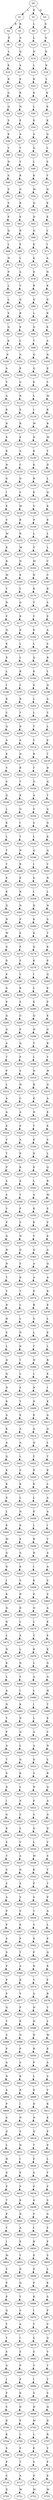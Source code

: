 strict digraph  {
	S0 -> S1 [ label = L ];
	S0 -> S2 [ label = E ];
	S0 -> S3 [ label = Q ];
	S1 -> S4 [ label = R ];
	S1 -> S5 [ label = K ];
	S2 -> S6 [ label = L ];
	S3 -> S7 [ label = E ];
	S4 -> S8 [ label = E ];
	S5 -> S9 [ label = A ];
	S6 -> S10 [ label = L ];
	S7 -> S11 [ label = Q ];
	S8 -> S12 [ label = L ];
	S9 -> S13 [ label = Q ];
	S10 -> S14 [ label = D ];
	S11 -> S15 [ label = D ];
	S12 -> S16 [ label = K ];
	S13 -> S17 [ label = A ];
	S14 -> S18 [ label = L ];
	S15 -> S19 [ label = K ];
	S16 -> S20 [ label = K ];
	S17 -> S21 [ label = E ];
	S18 -> S22 [ label = K ];
	S19 -> S23 [ label = L ];
	S20 -> S24 [ label = G ];
	S21 -> S25 [ label = R ];
	S22 -> S26 [ label = E ];
	S23 -> S27 [ label = K ];
	S24 -> S28 [ label = Q ];
	S25 -> S29 [ label = N ];
	S26 -> S30 [ label = L ];
	S27 -> S31 [ label = E ];
	S28 -> S32 [ label = S ];
	S29 -> S33 [ label = E ];
	S30 -> S34 [ label = K ];
	S31 -> S35 [ label = K ];
	S32 -> S36 [ label = K ];
	S33 -> S37 [ label = A ];
	S34 -> S38 [ label = A ];
	S35 -> S39 [ label = Q ];
	S36 -> S40 [ label = V ];
	S37 -> S41 [ label = T ];
	S38 -> S42 [ label = Q ];
	S39 -> S43 [ label = L ];
	S40 -> S44 [ label = D ];
	S41 -> S45 [ label = V ];
	S42 -> S46 [ label = L ];
	S43 -> S47 [ label = S ];
	S44 -> S48 [ label = S ];
	S45 -> S49 [ label = R ];
	S46 -> S50 [ label = K ];
	S47 -> S51 [ label = V ];
	S48 -> S52 [ label = S ];
	S49 -> S53 [ label = G ];
	S50 -> S54 [ label = M ];
	S51 -> S55 [ label = Q ];
	S52 -> S56 [ label = S ];
	S53 -> S57 [ label = R ];
	S54 -> S58 [ label = Q ];
	S55 -> S59 [ label = K ];
	S56 -> S60 [ label = P ];
	S57 -> S61 [ label = E ];
	S58 -> S62 [ label = D ];
	S59 -> S63 [ label = E ];
	S60 -> S64 [ label = Q ];
	S61 -> S65 [ label = R ];
	S62 -> S66 [ label = Q ];
	S63 -> S67 [ label = L ];
	S64 -> S68 [ label = L ];
	S65 -> S69 [ label = E ];
	S66 -> S70 [ label = E ];
	S67 -> S71 [ label = I ];
	S68 -> S72 [ label = N ];
	S69 -> S73 [ label = L ];
	S70 -> S74 [ label = K ];
	S71 -> S75 [ label = A ];
	S72 -> S76 [ label = P ];
	S73 -> S77 [ label = A ];
	S74 -> S78 [ label = E ];
	S75 -> S79 [ label = N ];
	S76 -> S80 [ label = L ];
	S77 -> S81 [ label = V ];
	S78 -> S82 [ label = R ];
	S79 -> S83 [ label = K ];
	S80 -> S84 [ label = L ];
	S81 -> S85 [ label = Q ];
	S82 -> S86 [ label = Q ];
	S83 -> S87 [ label = D ];
	S84 -> S88 [ label = S ];
	S85 -> S89 [ label = R ];
	S86 -> S90 [ label = L ];
	S87 -> S91 [ label = R ];
	S88 -> S92 [ label = Q ];
	S89 -> S93 [ label = E ];
	S90 -> S94 [ label = Q ];
	S91 -> S95 [ label = E ];
	S92 -> S96 [ label = K ];
	S93 -> S97 [ label = L ];
	S94 -> S98 [ label = T ];
	S95 -> S99 [ label = A ];
	S96 -> S100 [ label = E ];
	S97 -> S101 [ label = A ];
	S98 -> S102 [ label = Q ];
	S99 -> S103 [ label = N ];
	S100 -> S104 [ label = A ];
	S101 -> S105 [ label = E ];
	S102 -> S106 [ label = Q ];
	S103 -> S107 [ label = E ];
	S104 -> S108 [ label = V ];
	S105 -> S109 [ label = G ];
	S106 -> S110 [ label = E ];
	S107 -> S111 [ label = V ];
	S108 -> S112 [ label = A ];
	S109 -> S113 [ label = R ];
	S110 -> S114 [ label = L ];
	S111 -> S115 [ label = M ];
	S112 -> S116 [ label = K ];
	S113 -> S117 [ label = E ];
	S114 -> S118 [ label = I ];
	S115 -> S119 [ label = K ];
	S116 -> S120 [ label = R ];
	S117 -> S121 [ label = R ];
	S118 -> S122 [ label = M ];
	S119 -> S123 [ label = R ];
	S120 -> S124 [ label = E ];
	S121 -> S125 [ label = E ];
	S122 -> S126 [ label = N ];
	S123 -> S127 [ label = M ];
	S124 -> S128 [ label = K ];
	S125 -> S129 [ label = A ];
	S126 -> S130 [ label = K ];
	S127 -> S131 [ label = Y ];
	S128 -> S132 [ label = N ];
	S129 -> S133 [ label = C ];
	S130 -> S134 [ label = E ];
	S131 -> S135 [ label = D ];
	S132 -> S136 [ label = G ];
	S133 -> S137 [ label = Q ];
	S134 -> S138 [ label = R ];
	S135 -> S139 [ label = L ];
	S136 -> S140 [ label = I ];
	S137 -> S141 [ label = V ];
	S138 -> S142 [ label = E ];
	S139 -> S143 [ label = Q ];
	S140 -> S144 [ label = E ];
	S141 -> S145 [ label = M ];
	S142 -> S146 [ label = V ];
	S143 -> S147 [ label = K ];
	S144 -> S148 [ label = V ];
	S145 -> S149 [ label = R ];
	S146 -> S150 [ label = N ];
	S147 -> S151 [ label = E ];
	S148 -> S152 [ label = M ];
	S149 -> S153 [ label = R ];
	S150 -> S154 [ label = L ];
	S151 -> S155 [ label = L ];
	S152 -> S156 [ label = K ];
	S153 -> S157 [ label = M ];
	S154 -> S158 [ label = V ];
	S155 -> S159 [ label = L ];
	S156 -> S160 [ label = R ];
	S157 -> S161 [ label = N ];
	S158 -> S162 [ label = M ];
	S159 -> S163 [ label = C ];
	S160 -> S164 [ label = M ];
	S161 -> S165 [ label = E ];
	S162 -> S166 [ label = R ];
	S163 -> S167 [ label = C ];
	S164 -> S168 [ label = Y ];
	S165 -> S169 [ label = L ];
	S166 -> S170 [ label = K ];
	S167 -> S171 [ label = R ];
	S168 -> S172 [ label = N ];
	S169 -> S173 [ label = Q ];
	S170 -> S174 [ label = T ];
	S171 -> S175 [ label = S ];
	S172 -> S176 [ label = F ];
	S173 -> S177 [ label = R ];
	S174 -> S178 [ label = Y ];
	S175 -> S179 [ label = E ];
	S176 -> S180 [ label = Q ];
	S177 -> S181 [ label = E ];
	S178 -> S182 [ label = E ];
	S179 -> S183 [ label = A ];
	S180 -> S184 [ label = K ];
	S181 -> S185 [ label = L ];
	S182 -> S186 [ label = L ];
	S183 -> S187 [ label = S ];
	S184 -> S188 [ label = E ];
	S185 -> S189 [ label = L ];
	S186 -> S190 [ label = Q ];
	S187 -> S191 [ label = R ];
	S188 -> S192 [ label = L ];
	S189 -> S193 [ label = R ];
	S190 -> S194 [ label = K ];
	S191 -> S195 [ label = L ];
	S192 -> S196 [ label = I ];
	S193 -> S197 [ label = C ];
	S194 -> S198 [ label = E ];
	S195 -> S199 [ label = Q ];
	S196 -> S200 [ label = K ];
	S197 -> S201 [ label = R ];
	S198 -> S202 [ label = L ];
	S199 -> S203 [ label = A ];
	S200 -> S204 [ label = C ];
	S201 -> S205 [ label = T ];
	S202 -> S206 [ label = L ];
	S203 -> S207 [ label = V ];
	S204 -> S208 [ label = Q ];
	S205 -> S209 [ label = D ];
	S206 -> S210 [ label = T ];
	S207 -> S211 [ label = L ];
	S208 -> S212 [ label = A ];
	S209 -> S213 [ label = A ];
	S210 -> S214 [ label = C ];
	S211 -> S215 [ label = E ];
	S212 -> S216 [ label = E ];
	S213 -> S217 [ label = N ];
	S214 -> S218 [ label = R ];
	S215 -> S219 [ label = T ];
	S216 -> S220 [ label = V ];
	S217 -> S221 [ label = R ];
	S218 -> S222 [ label = T ];
	S219 -> S223 [ label = D ];
	S220 -> S224 [ label = S ];
	S221 -> S225 [ label = T ];
	S222 -> S226 [ label = Q ];
	S223 -> S227 [ label = Q ];
	S224 -> S228 [ label = Q ];
	S225 -> S229 [ label = K ];
	S226 -> S230 [ label = A ];
	S227 -> S231 [ label = T ];
	S228 -> S232 [ label = L ];
	S229 -> S233 [ label = G ];
	S230 -> S234 [ label = S ];
	S231 -> S235 [ label = A ];
	S232 -> S236 [ label = K ];
	S233 -> S237 [ label = I ];
	S234 -> S238 [ label = S ];
	S235 -> S239 [ label = G ];
	S236 -> S240 [ label = L ];
	S237 -> S241 [ label = T ];
	S238 -> S242 [ label = L ];
	S239 -> S243 [ label = K ];
	S240 -> S244 [ label = T ];
	S241 -> S245 [ label = N ];
	S242 -> S246 [ label = Q ];
	S243 -> S247 [ label = Q ];
	S244 -> S248 [ label = Y ];
	S245 -> S249 [ label = R ];
	S246 -> S250 [ label = I ];
	S247 -> S251 [ label = V ];
	S248 -> S252 [ label = E ];
	S249 -> S253 [ label = E ];
	S250 -> S254 [ label = S ];
	S251 -> S255 [ label = N ];
	S252 -> S256 [ label = E ];
	S253 -> S257 [ label = R ];
	S254 -> S258 [ label = I ];
	S255 -> S259 [ label = L ];
	S256 -> S260 [ label = Q ];
	S257 -> S261 [ label = N ];
	S258 -> S262 [ label = D ];
	S259 -> S263 [ label = N ];
	S260 -> S264 [ label = N ];
	S261 -> S265 [ label = P ];
	S262 -> S266 [ label = K ];
	S263 -> S267 [ label = S ];
	S264 -> S268 [ label = W ];
	S265 -> S269 [ label = S ];
	S266 -> S270 [ label = K ];
	S267 -> S271 [ label = T ];
	S268 -> S272 [ label = G ];
	S269 -> S273 [ label = P ];
	S270 -> S274 [ label = Q ];
	S271 -> S275 [ label = K ];
	S272 -> S276 [ label = D ];
	S273 -> S277 [ label = S ];
	S274 -> S278 [ label = K ];
	S275 -> S279 [ label = P ];
	S276 -> S280 [ label = P ];
	S277 -> S281 [ label = Y ];
	S278 -> S282 [ label = I ];
	S279 -> S283 [ label = Q ];
	S280 -> S284 [ label = G ];
	S281 -> S285 [ label = R ];
	S282 -> S286 [ label = L ];
	S283 -> S287 [ label = E ];
	S284 -> S288 [ label = P ];
	S285 -> S289 [ label = S ];
	S286 -> S290 [ label = E ];
	S287 -> S291 [ label = P ];
	S288 -> S292 [ label = Q ];
	S289 -> S293 [ label = G ];
	S290 -> S294 [ label = Q ];
	S291 -> S295 [ label = E ];
	S292 -> S296 [ label = G ];
	S293 -> S297 [ label = P ];
	S294 -> S298 [ label = H ];
	S295 -> S299 [ label = G ];
	S296 -> S300 [ label = A ];
	S297 -> S301 [ label = Q ];
	S298 -> S302 [ label = V ];
	S299 -> S303 [ label = R ];
	S300 -> S304 [ label = T ];
	S301 -> S305 [ label = P ];
	S302 -> S306 [ label = L ];
	S303 -> S307 [ label = Y ];
	S304 -> S308 [ label = P ];
	S305 -> S309 [ label = S ];
	S306 -> S310 [ label = N ];
	S307 -> S311 [ label = W ];
	S308 -> S312 [ label = L ];
	S309 -> S313 [ label = H ];
	S310 -> S314 [ label = R ];
	S311 -> S315 [ label = Q ];
	S312 -> S316 [ label = A ];
	S313 -> S317 [ label = L ];
	S314 -> S318 [ label = E ];
	S315 -> S319 [ label = A ];
	S316 -> S320 [ label = A ];
	S317 -> S321 [ label = A ];
	S318 -> S322 [ label = N ];
	S319 -> S323 [ label = K ];
	S320 -> S324 [ label = E ];
	S321 -> S325 [ label = E ];
	S322 -> S326 [ label = T ];
	S323 -> S327 [ label = E ];
	S324 -> S328 [ label = V ];
	S325 -> S329 [ label = A ];
	S326 -> S330 [ label = E ];
	S327 -> S331 [ label = S ];
	S328 -> S332 [ label = Y ];
	S329 -> S333 [ label = P ];
	S330 -> S334 [ label = D ];
	S331 -> S335 [ label = L ];
	S332 -> S336 [ label = P ];
	S333 -> S337 [ label = K ];
	S334 -> S338 [ label = E ];
	S335 -> S339 [ label = Q ];
	S336 -> S340 [ label = S ];
	S337 -> S341 [ label = A ];
	S338 -> S342 [ label = L ];
	S339 -> S343 [ label = R ];
	S340 -> S344 [ label = S ];
	S341 -> S345 [ label = T ];
	S342 -> S346 [ label = A ];
	S343 -> S347 [ label = M ];
	S344 -> S348 [ label = V ];
	S345 -> S349 [ label = P ];
	S346 -> S350 [ label = K ];
	S347 -> S351 [ label = S ];
	S348 -> S352 [ label = P ];
	S349 -> S353 [ label = S ];
	S350 -> S354 [ label = K ];
	S351 -> S355 [ label = S ];
	S352 -> S356 [ label = Q ];
	S353 -> S357 [ label = N ];
	S354 -> S358 [ label = Y ];
	S355 -> S359 [ label = E ];
	S356 -> S360 [ label = H ];
	S357 -> S361 [ label = Q ];
	S358 -> S362 [ label = Q ];
	S359 -> S363 [ label = A ];
	S360 -> S364 [ label = N ];
	S361 -> S365 [ label = S ];
	S362 -> S366 [ label = A ];
	S363 -> S367 [ label = Q ];
	S364 -> S368 [ label = T ];
	S365 -> S369 [ label = K ];
	S366 -> S370 [ label = A ];
	S367 -> S371 [ label = A ];
	S368 -> S372 [ label = V ];
	S369 -> S373 [ label = T ];
	S370 -> S374 [ label = E ];
	S371 -> S375 [ label = R ];
	S372 -> S376 [ label = R ];
	S373 -> S377 [ label = L ];
	S374 -> S378 [ label = R ];
	S375 -> S379 [ label = E ];
	S376 -> S380 [ label = H ];
	S377 -> S381 [ label = L ];
	S378 -> S382 [ label = S ];
	S379 -> S383 [ label = L ];
	S380 -> S384 [ label = S ];
	S381 -> S385 [ label = D ];
	S382 -> S386 [ label = L ];
	S383 -> S387 [ label = E ];
	S384 -> S388 [ label = L ];
	S385 -> S389 [ label = K ];
	S386 -> S390 [ label = T ];
	S387 -> S391 [ label = L ];
	S388 -> S392 [ label = Q ];
	S389 -> S393 [ label = Y ];
	S390 -> S394 [ label = N ];
	S391 -> S395 [ label = R ];
	S392 -> S396 [ label = Q ];
	S393 -> S397 [ label = L ];
	S394 -> S398 [ label = L ];
	S395 -> S399 [ label = K ];
	S396 -> S400 [ label = N ];
	S397 -> S401 [ label = S ];
	S398 -> S402 [ label = N ];
	S399 -> S403 [ label = I ];
	S400 -> S404 [ label = K ];
	S401 -> S405 [ label = T ];
	S402 -> S406 [ label = D ];
	S403 -> S407 [ label = K ];
	S404 -> S408 [ label = A ];
	S405 -> S409 [ label = E ];
	S406 -> S410 [ label = E ];
	S407 -> S411 [ label = A ];
	S408 -> S412 [ label = K ];
	S409 -> S413 [ label = A ];
	S410 -> S414 [ label = A ];
	S411 -> S415 [ label = Q ];
	S412 -> S416 [ label = A ];
	S413 -> S417 [ label = A ];
	S414 -> S418 [ label = Q ];
	S415 -> S419 [ label = L ];
	S416 -> S420 [ label = Q ];
	S417 -> S421 [ label = L ];
	S418 -> S422 [ label = T ];
	S419 -> S423 [ label = T ];
	S420 -> S424 [ label = K ];
	S421 -> S425 [ label = S ];
	S422 -> S426 [ label = R ];
	S423 -> S427 [ label = K ];
	S424 -> S428 [ label = K ];
	S425 -> S429 [ label = K ];
	S426 -> S430 [ label = E ];
	S427 -> S431 [ label = L ];
	S428 -> S432 [ label = E ];
	S429 -> S433 [ label = L ];
	S430 -> S434 [ label = L ];
	S431 -> S435 [ label = A ];
	S432 -> S436 [ label = L ];
	S433 -> S437 [ label = N ];
	S434 -> S438 [ label = E ];
	S435 -> S439 [ label = A ];
	S436 -> S440 [ label = E ];
	S437 -> S441 [ label = K ];
	S438 -> S442 [ label = L ];
	S439 -> S443 [ label = I ];
	S440 -> S444 [ label = M ];
	S441 -> S445 [ label = E ];
	S442 -> S446 [ label = R ];
	S443 -> S447 [ label = V ];
	S444 -> S448 [ label = Q ];
	S445 -> S449 [ label = A ];
	S446 -> S450 [ label = H ];
	S447 -> S451 [ label = A ];
	S448 -> S452 [ label = D ];
	S449 -> S453 [ label = K ];
	S450 -> S454 [ label = I ];
	S451 -> S455 [ label = A ];
	S452 -> S456 [ label = I ];
	S453 -> S457 [ label = S ];
	S454 -> S458 [ label = K ];
	S455 -> S459 [ label = S ];
	S456 -> S460 [ label = K ];
	S457 -> S461 [ label = R ];
	S458 -> S462 [ label = E ];
	S459 -> S463 [ label = S ];
	S460 -> S464 [ label = Q ];
	S461 -> S465 [ label = D ];
	S462 -> S466 [ label = Q ];
	S463 -> S467 [ label = A ];
	S464 -> S468 [ label = Q ];
	S465 -> S469 [ label = L ];
	S466 -> S470 [ label = L ];
	S467 -> S471 [ label = E ];
	S468 -> S472 [ label = L ];
	S469 -> S473 [ label = E ];
	S470 -> S474 [ label = T ];
	S471 -> S475 [ label = P ];
	S472 -> S476 [ label = N ];
	S473 -> S477 [ label = L ];
	S474 -> S478 [ label = K ];
	S475 -> S479 [ label = K ];
	S476 -> S480 [ label = K ];
	S477 -> S481 [ label = N ];
	S478 -> S482 [ label = L ];
	S479 -> S483 [ label = G ];
	S480 -> S484 [ label = L ];
	S481 -> S485 [ label = Y ];
	S482 -> S486 [ label = A ];
	S483 -> S487 [ label = G ];
	S484 -> S488 [ label = A ];
	S485 -> S489 [ label = I ];
	S486 -> S490 [ label = L ];
	S487 -> S491 [ label = H ];
	S488 -> S492 [ label = N ];
	S489 -> S493 [ label = K ];
	S490 -> S494 [ label = I ];
	S491 -> S495 [ label = T ];
	S492 -> S496 [ label = V ];
	S493 -> S497 [ label = D ];
	S494 -> S498 [ label = L ];
	S495 -> S499 [ label = E ];
	S496 -> S500 [ label = F ];
	S497 -> S501 [ label = Q ];
	S498 -> S502 [ label = A ];
	S499 -> S503 [ label = V ];
	S500 -> S504 [ label = A ];
	S501 -> S505 [ label = L ];
	S502 -> S506 [ label = A ];
	S503 -> S507 [ label = N ];
	S504 -> S508 [ label = T ];
	S505 -> S509 [ label = G ];
	S506 -> S510 [ label = Q ];
	S507 -> S511 [ label = L ];
	S508 -> S512 [ label = G ];
	S509 -> S513 [ label = K ];
	S510 -> S514 [ label = S ];
	S511 -> S515 [ label = R ];
	S512 -> S516 [ label = D ];
	S513 -> S517 [ label = L ];
	S514 -> S518 [ label = N ];
	S515 -> S519 [ label = Q ];
	S516 -> S520 [ label = I ];
	S517 -> S521 [ label = A ];
	S518 -> S522 [ label = P ];
	S519 -> S523 [ label = A ];
	S520 -> S524 [ label = G ];
	S521 -> S525 [ label = S ];
	S522 -> S526 [ label = S ];
	S523 -> S527 [ label = G ];
	S524 -> S528 [ label = K ];
	S525 -> S529 [ label = L ];
	S526 -> S530 [ label = Q ];
	S527 -> S531 [ label = D ];
	S528 -> S532 [ label = S ];
	S529 -> S533 [ label = V ];
	S530 -> S534 [ label = L ];
	S531 -> S535 [ label = C ];
	S532 -> S536 [ label = T ];
	S533 -> S537 [ label = A ];
	S534 -> S538 [ label = M ];
	S535 -> S539 [ label = S ];
	S536 -> S540 [ label = S ];
	S537 -> S541 [ label = Q ];
	S538 -> S542 [ label = K ];
	S539 -> S543 [ label = T ];
	S540 -> S544 [ label = S ];
	S541 -> S545 [ label = S ];
	S542 -> S546 [ label = P ];
	S543 -> S547 [ label = T ];
	S544 -> S548 [ label = A ];
	S545 -> S549 [ label = S ];
	S546 -> S550 [ label = S ];
	S547 -> S551 [ label = P ];
	S548 -> S552 [ label = P ];
	S549 -> S553 [ label = S ];
	S550 -> S554 [ label = T ];
	S551 -> S555 [ label = A ];
	S552 -> S556 [ label = P ];
	S553 -> S557 [ label = E ];
	S554 -> S558 [ label = V ];
	S555 -> S559 [ label = L ];
	S556 -> S560 [ label = S ];
	S557 -> S561 [ label = P ];
	S558 -> S562 [ label = E ];
	S559 -> S563 [ label = P ];
	S560 -> S564 [ label = S ];
	S561 -> S565 [ label = Y ];
	S562 -> S566 [ label = F ];
	S563 -> S567 [ label = Q ];
	S564 -> S568 [ label = P ];
	S565 -> S569 [ label = A ];
	S566 -> S570 [ label = N ];
	S567 -> S571 [ label = K ];
	S568 -> S572 [ label = P ];
	S569 -> S573 [ label = K ];
	S570 -> S574 [ label = V ];
	S571 -> S575 [ label = F ];
	S572 -> S576 [ label = P ];
	S573 -> S577 [ label = V ];
	S574 -> S578 [ label = S ];
	S575 -> S579 [ label = R ];
	S576 -> S580 [ label = Q ];
	S577 -> S581 [ label = P ];
	S578 -> S582 [ label = H ];
	S579 -> S583 [ label = T ];
	S580 -> S584 [ label = T ];
	S581 -> S585 [ label = K ];
	S582 -> S586 [ label = H ];
	S583 -> S587 [ label = L ];
	S584 -> S588 [ label = S ];
	S585 -> S589 [ label = N ];
	S586 -> S590 [ label = N ];
	S587 -> S591 [ label = W ];
	S588 -> S592 [ label = F ];
	S589 -> S593 [ label = P ];
	S590 -> S594 [ label = R ];
	S591 -> S595 [ label = P ];
	S592 -> S596 [ label = A ];
	S593 -> S597 [ label = S ];
	S594 -> S598 [ label = P ];
	S595 -> S599 [ label = A ];
	S596 -> S600 [ label = N ];
	S597 -> S601 [ label = R ];
	S598 -> S602 [ label = L ];
	S599 -> S603 [ label = S ];
	S600 -> S604 [ label = A ];
	S601 -> S605 [ label = R ];
	S602 -> S606 [ label = E ];
	S603 -> S607 [ label = V ];
	S604 -> S608 [ label = P ];
	S605 -> S609 [ label = I ];
	S606 -> S610 [ label = D ];
	S607 -> S611 [ label = K ];
	S608 -> S612 [ label = S ];
	S609 -> S613 [ label = N ];
	S610 -> S614 [ label = N ];
	S611 -> S615 [ label = E ];
	S612 -> S616 [ label = G ];
	S613 -> S617 [ label = S ];
	S614 -> S618 [ label = Q ];
	S615 -> S619 [ label = P ];
	S616 -> S620 [ label = L ];
	S617 -> S621 [ label = N ];
	S618 -> S622 [ label = T ];
	S619 -> S623 [ label = P ];
	S620 -> S624 [ label = H ];
	S621 -> S625 [ label = I ];
	S622 -> S626 [ label = F ];
	S623 -> S627 [ label = L ];
	S624 -> S628 [ label = G ];
	S625 -> S629 [ label = F ];
	S626 -> S630 [ label = S ];
	S627 -> S631 [ label = Y ];
	S628 -> S632 [ label = P ];
	S629 -> S633 [ label = P ];
	S630 -> S634 [ label = P ];
	S631 -> S635 [ label = F ];
	S632 -> S636 [ label = T ];
	S633 -> S637 [ label = K ];
	S634 -> S638 [ label = A ];
	S635 -> S639 [ label = S ];
	S636 -> S640 [ label = P ];
	S637 -> S641 [ label = N ];
	S638 -> S642 [ label = F ];
	S639 -> S643 [ label = G ];
	S640 -> S644 [ label = T ];
	S641 -> S645 [ label = A ];
	S642 -> S646 [ label = I ];
	S643 -> S647 [ label = F ];
	S644 -> S648 [ label = I ];
	S645 -> S649 [ label = P ];
	S646 -> S650 [ label = R ];
	S647 -> S651 [ label = F ];
	S648 -> S652 [ label = M ];
	S649 -> S653 [ label = Y ];
	S650 -> S654 [ label = E ];
	S651 -> S655 [ label = S ];
	S652 -> S656 [ label = V ];
	S653 -> S657 [ label = D ];
	S654 -> S658 [ label = P ];
	S655 -> S659 [ label = L ];
	S656 -> S660 [ label = P ];
	S657 -> S661 [ label = Q ];
	S658 -> S662 [ label = P ];
	S659 -> S663 [ label = K ];
	S660 -> S664 [ label = P ];
	S661 -> S665 [ label = Y ];
	S662 -> S666 [ label = K ];
	S663 -> S667 [ label = S ];
	S664 -> S668 [ label = Q ];
	S665 -> S669 [ label = S ];
	S666 -> S670 [ label = I ];
	S667 -> S671 [ label = P ];
	S668 -> S672 [ label = Y ];
	S669 -> S673 [ label = A ];
	S670 -> S674 [ label = Y ];
	S671 -> S675 [ label = S ];
	S672 -> S676 [ label = Y ];
	S673 -> S677 [ label = I ];
	S674 -> S678 [ label = S ];
	S675 -> S679 [ label = G ];
	S676 -> S680 [ label = S ];
	S677 -> S681 [ label = S ];
	S678 -> S682 [ label = G ];
	S679 -> S683 [ label = V ];
	S680 -> S684 [ label = G ];
	S681 -> S685 [ label = P ];
	S682 -> S686 [ label = V ];
	S683 -> S687 [ label = T ];
	S684 -> S688 [ label = I ];
	S685 -> S689 [ label = P ];
	S686 -> S690 [ label = I ];
	S687 -> S691 [ label = T ];
	S688 -> S692 [ label = F ];
	S689 -> S693 [ label = E ];
	S690 -> S694 [ label = S ];
	S691 -> S695 [ label = S ];
	S692 -> S696 [ label = S ];
	S693 -> S697 [ label = D ];
	S694 -> S698 [ label = H ];
	S695 -> S699 [ label = Q ];
	S696 -> S700 [ label = D ];
	S697 -> S701 [ label = F ];
	S698 -> S702 [ label = M ];
	S699 -> S703 [ label = D ];
	S700 -> S704 [ label = K ];
	S701 -> S705 [ label = L ];
	S702 -> S706 [ label = L ];
	S703 -> S707 [ label = R ];
	S704 -> S708 [ label = S ];
	S705 -> S709 [ label = S ];
	S706 -> S710 [ label = E ];
	S707 -> S711 [ label = V ];
	S708 -> S712 [ label = P ];
	S709 -> S713 [ label = T ];
	S710 -> S714 [ label = S ];
	S711 -> S715 [ label = P ];
	S712 -> S716 [ label = S ];
	S713 -> S717 [ label = A ];
	S714 -> S718 [ label = D ];
	S715 -> S719 [ label = E ];
	S716 -> S720 [ label = D ];
	S717 -> S721 [ label = M ];
	S718 -> S722 [ label = M ];
	S719 -> S723 [ label = M ];
}
